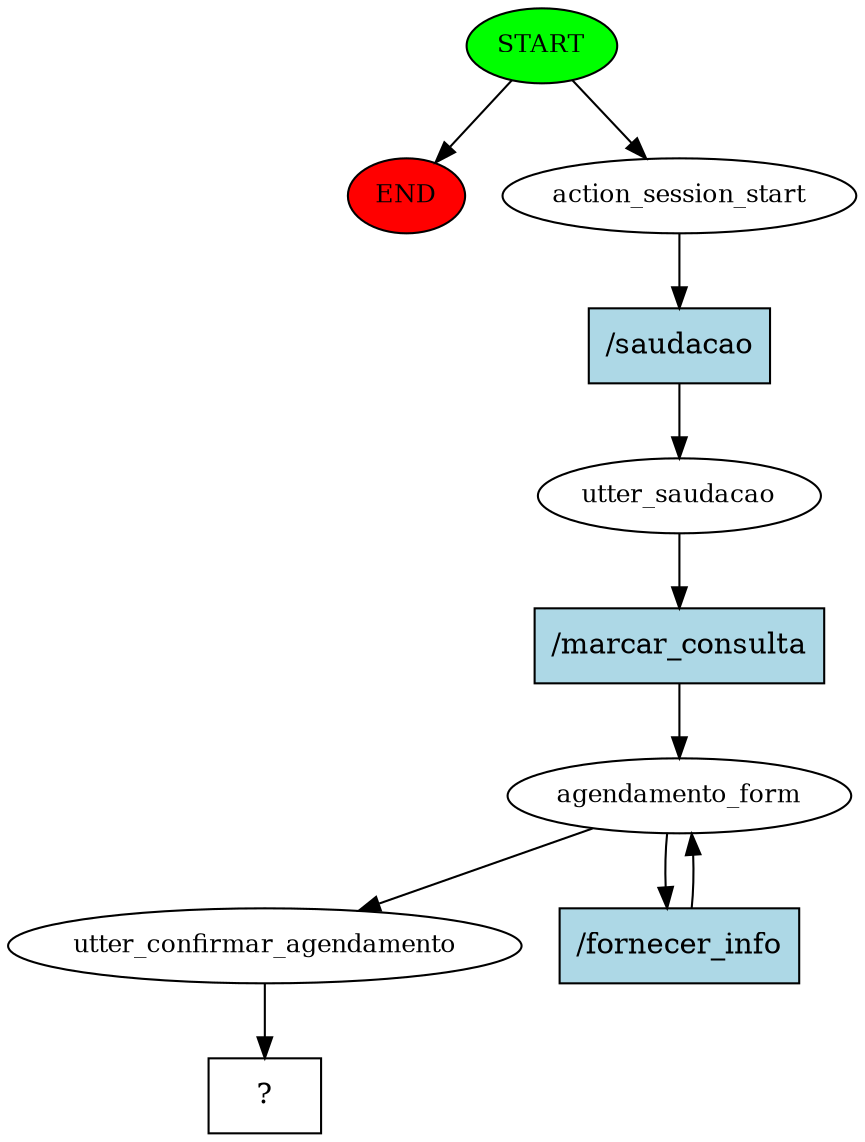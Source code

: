 digraph  {
0 [class="start active", fillcolor=green, fontsize=12, label=START, style=filled];
"-1" [class=end, fillcolor=red, fontsize=12, label=END, style=filled];
1 [class=active, fontsize=12, label=action_session_start];
2 [class=active, fontsize=12, label=utter_saudacao];
3 [class=active, fontsize=12, label=agendamento_form];
5 [class=active, fontsize=12, label=utter_confirmar_agendamento];
6 [class="intent dashed active", label="  ?  ", shape=rect];
7 [class="intent active", fillcolor=lightblue, label="/saudacao", shape=rect, style=filled];
8 [class="intent active", fillcolor=lightblue, label="/marcar_consulta", shape=rect, style=filled];
9 [class="intent active", fillcolor=lightblue, label="/fornecer_info", shape=rect, style=filled];
0 -> "-1"  [class="", key=NONE, label=""];
0 -> 1  [class=active, key=NONE, label=""];
1 -> 7  [class=active, key=0];
2 -> 8  [class=active, key=0];
3 -> 5  [class=active, key=NONE, label=""];
3 -> 9  [class=active, key=0];
5 -> 6  [class=active, key=NONE, label=""];
7 -> 2  [class=active, key=0];
8 -> 3  [class=active, key=0];
9 -> 3  [class=active, key=0];
}

